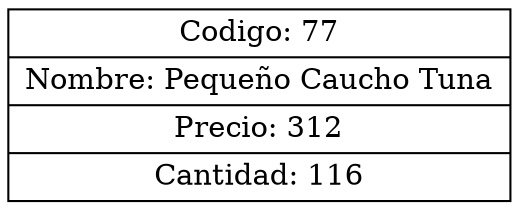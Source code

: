digraph grafico{
rankdir=UD 
node[shape=box] 
concentrate=true 
nodo77[ shape=record, label ="{Codigo: 77|Nombre: Pequeño Caucho Tuna|Precio: 312|Cantidad: 116}"];
}